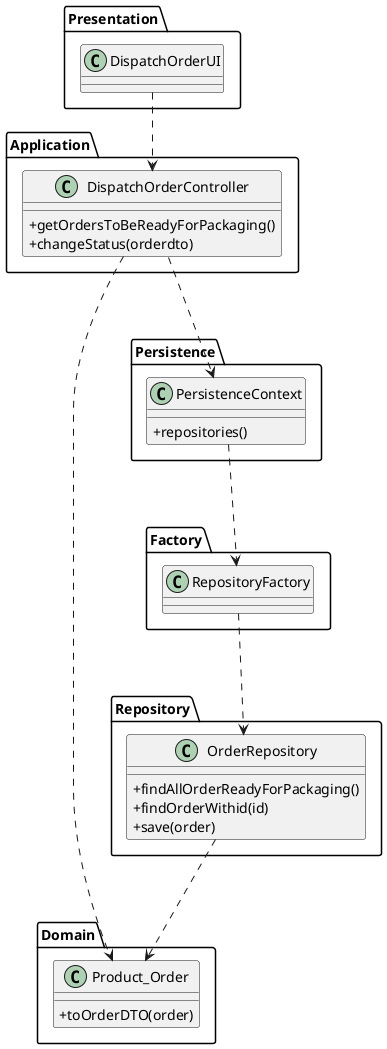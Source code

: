 @startuml
skinparam classAttributeIconSize 0

package "Presentation"{
class DispatchOrderUI
}

package "Application"{
class DispatchOrderController{
+getOrdersToBeReadyForPackaging()
+changeStatus(orderdto)
}
}

package "Domain"{
class Product_Order{
+toOrderDTO(order)
}
}


package "Persistence"{
class PersistenceContext{
+repositories()
}
}

package "Factory"{
class RepositoryFactory{
}
}

package "Repository"{
class OrderRepository{
+findAllOrderReadyForPackaging()
+findOrderWithid(id)
+save(order)
}

}
DispatchOrderUI .-> DispatchOrderController
DispatchOrderController .--> PersistenceContext
PersistenceContext .--> RepositoryFactory
RepositoryFactory .--> OrderRepository
OrderRepository .--> Product_Order
DispatchOrderController .--> Product_Order


@enduml